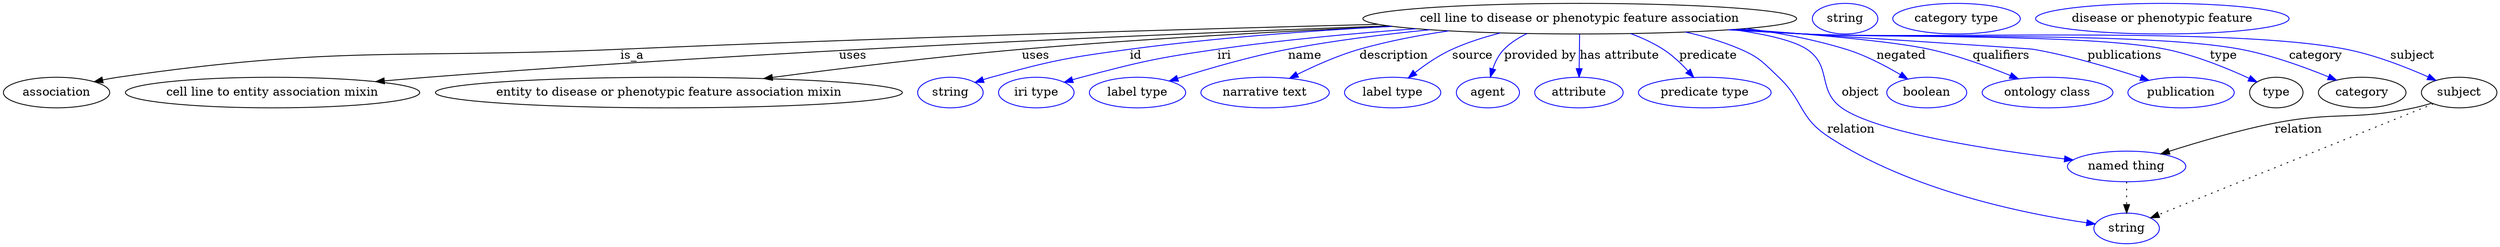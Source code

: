 digraph {
	graph [bb="0,0,2928.6,283"];
	node [label="\N"];
	"cell line to disease or phenotypic feature association"	[height=0.5,
		label="cell line to disease or phenotypic feature association",
		pos="1851.4,265",
		width=7.0771];
	association	[height=0.5,
		pos="62.394,178",
		width=1.7332];
	"cell line to disease or phenotypic feature association" -> association	[label=is_a,
		lp="738.39,221.5",
		pos="e,106.47,190.85 1614.4,258.34 1386.3,252.5 1031.7,242.35 724.39,229 461.57,217.58 393.69,234.12 133.39,196 127.91,195.2 122.22,194.17 \
116.57,193.02"];
	"cell line to entity association mixin"	[height=0.5,
		pos="315.39,178",
		width=4.8024];
	"cell line to disease or phenotypic feature association" -> "cell line to entity association mixin"	[label=uses,
		lp="997.89,221.5",
		pos="e,436.75,190.85 1626.2,256.53 1357.4,246.72 894.1,227.01 497.39,196 481,194.72 463.78,193.26 446.75,191.75"];
	"entity to disease or phenotypic feature association mixin"	[height=0.5,
		pos="780.39,178",
		width=7.6188];
	"cell line to disease or phenotypic feature association" -> "entity to disease or phenotypic feature association mixin"	[label=uses,
		lp="1211.9,221.5",
		pos="e,892.03,194.5 1631.4,255.92 1503.9,250.33 1340.4,241.59 1195.4,229 1096.4,220.4 984.57,206.7 901.96,195.81"];
	id	[color=blue,
		height=0.5,
		label=string,
		pos="1111.4,178",
		width=1.0652];
	"cell line to disease or phenotypic feature association" -> id	[color=blue,
		label=id,
		lp="1329.4,221.5",
		pos="e,1140.4,190 1630.7,255.99 1535.5,250.84 1423.2,242.48 1322.4,229 1249.1,219.2 1230.6,215.72 1159.4,196 1156.3,195.14 1153.1,194.18 \
1149.9,193.16",
		style=solid];
	iri	[color=blue,
		height=0.5,
		label="iri type",
		pos="1212.4,178",
		width=1.2277];
	"cell line to disease or phenotypic feature association" -> iri	[color=blue,
		label=iri,
		lp="1433.4,221.5",
		pos="e,1245.3,190.16 1659.2,253.18 1585.8,247.75 1501.5,239.94 1425.4,229 1353.5,218.67 1335.6,214.45 1265.4,196 1262,195.11 1258.5,194.14 \
1255.1,193.12",
		style=solid];
	name	[color=blue,
		height=0.5,
		label="label type",
		pos="1331.4,178",
		width=1.5707];
	"cell line to disease or phenotypic feature association" -> name	[color=blue,
		label=name,
		lp="1528.4,221.5",
		pos="e,1368.9,191.65 1675.2,251.93 1621.4,246.66 1562.2,239.26 1508.4,229 1463.7,220.47 1413.9,205.93 1378.5,194.72",
		style=solid];
	description	[color=blue,
		height=0.5,
		label="narrative text",
		pos="1481.4,178",
		width=2.0943];
	"cell line to disease or phenotypic feature association" -> description	[color=blue,
		label=description,
		lp="1632.9,221.5",
		pos="e,1510.2,194.76 1697.5,250.65 1662.6,245.57 1625.9,238.58 1592.4,229 1567.2,221.79 1540.4,209.83 1519.4,199.42",
		style=solid];
	source	[color=blue,
		height=0.5,
		label="label type",
		pos="1631.4,178",
		width=1.5707];
	"cell line to disease or phenotypic feature association" -> source	[color=blue,
		label=source,
		lp="1725.4,221.5",
		pos="e,1649.8,195.19 1757.9,248.15 1738.7,243.26 1719.1,236.99 1701.4,229 1685.9,222 1670.4,211.35 1657.9,201.67",
		style=solid];
	"provided by"	[color=blue,
		height=0.5,
		label=agent,
		pos="1743.4,178",
		width=1.0291];
	"cell line to disease or phenotypic feature association" -> "provided by"	[color=blue,
		label="provided by",
		lp="1804.9,221.5",
		pos="e,1746.3,196.21 1789.4,247.44 1779.5,242.71 1770,236.68 1762.4,229 1756.2,222.71 1752,214.18 1749.1,205.94",
		style=solid];
	"has attribute"	[color=blue,
		height=0.5,
		label=attribute,
		pos="1850.4,178",
		width=1.4443];
	"cell line to disease or phenotypic feature association" -> "has attribute"	[color=blue,
		label="has attribute",
		lp="1898.4,221.5",
		pos="e,1850.6,196.18 1851.2,246.8 1851.1,235.16 1850.9,219.55 1850.7,206.24",
		style=solid];
	predicate	[color=blue,
		height=0.5,
		label="predicate type",
		pos="1998.4,178",
		width=2.1665];
	"cell line to disease or phenotypic feature association" -> predicate	[color=blue,
		label=predicate,
		lp="2002.4,221.5",
		pos="e,1985.4,195.79 1911.2,247.5 1924.3,242.57 1937.8,236.45 1949.4,229 1960.2,222.11 1970.4,212.44 1978.6,203.44",
		style=solid];
	object	[color=blue,
		height=0.5,
		label="named thing",
		pos="2494.4,91",
		width=1.9318];
	"cell line to disease or phenotypic feature association" -> object	[color=blue,
		label=object,
		lp="2181.4,178",
		pos="e,2431.3,98.659 2030.9,252.18 2068.8,247.01 2102.3,239.61 2118.4,229 2148.2,209.38 2130.3,180.65 2159.4,160 2200.7,130.7 2335.7,\
110.26 2421.2,99.875",
		style=solid];
	relation	[color=blue,
		height=0.5,
		label=string,
		pos="2494.4,18",
		width=1.0652];
	"cell line to disease or phenotypic feature association" -> relation	[color=blue,
		label=relation,
		lp="2170.4,134.5",
		pos="e,2457.5,23.234 1975.5,249.27 1997.7,244.35 2020.1,237.77 2040.4,229 2063.2,219.16 2067.4,213.02 2085.4,196 2114.3,168.7 2109.3,\
149.1 2142.4,127 2239.2,62.351 2376.3,35.034 2447.5,24.646",
		style=solid];
	negated	[color=blue,
		height=0.5,
		label=boolean,
		pos="2259.4,178",
		width=1.2999];
	"cell line to disease or phenotypic feature association" -> negated	[color=blue,
		label=negated,
		lp="2229.4,221.5",
		pos="e,2237,193.87 2047.4,253.44 2086.7,248.16 2127.3,240.4 2164.4,229 2186.8,222.11 2210.2,209.88 2228.2,199.25",
		style=solid];
	qualifiers	[color=blue,
		height=0.5,
		label="ontology class",
		pos="2400.4,178",
		width=2.1304];
	"cell line to disease or phenotypic feature association" -> qualifiers	[color=blue,
		label=qualifiers,
		lp="2346.9,221.5",
		pos="e,2366.3,194.22 2039,252.78 2126.3,246.59 2220.2,238.28 2262.4,229 2294.9,221.86 2330.1,209.01 2356.8,198.13",
		style=solid];
	publications	[color=blue,
		height=0.5,
		label=publication,
		pos="2557.4,178",
		width=1.7332];
	"cell line to disease or phenotypic feature association" -> publications	[color=blue,
		label=publications,
		lp="2491.4,221.5",
		pos="e,2519.8,192.42 2032.8,252.32 2185.5,242.44 2380,229.78 2384.4,229 2427.7,221.41 2475.6,207.07 2510,195.69",
		style=solid];
	type	[height=0.5,
		pos="2669.4,178",
		width=0.86659];
	"cell line to disease or phenotypic feature association" -> type	[color=blue,
		label=type,
		lp="2607.4,221.5",
		pos="e,2646.6,190.48 2028.5,252.06 2057.5,250.26 2087.3,248.5 2115.4,247 2209.6,241.97 2446.9,247.62 2539.4,229 2574.1,222.01 2611.6,\
206.68 2637.3,194.83",
		style=solid];
	category	[height=0.5,
		pos="2770.4,178",
		width=1.4263];
	"cell line to disease or phenotypic feature association" -> category	[color=blue,
		label=category,
		lp="2715.9,221.5",
		pos="e,2740.2,192.58 2027.4,251.95 2056.8,250.14 2087,248.42 2115.4,247 2229.1,241.34 2515.5,250.03 2627.4,229 2663.3,222.24 2702.4,208.07 \
2730.7,196.53",
		style=solid];
	subject	[height=0.5,
		pos="2884.4,178",
		width=1.2277];
	"cell line to disease or phenotypic feature association" -> subject	[color=blue,
		label=subject,
		lp="2829.4,221.5",
		pos="e,2857.2,192.3 2026,251.87 2055.8,250.05 2086.5,248.34 2115.4,247 2256.6,240.46 2612.7,256.25 2751.4,229 2785.2,222.35 2821.8,208.05 \
2848,196.44",
		style=solid];
	object -> relation	[pos="e,2494.4,36.029 2494.4,72.813 2494.4,64.789 2494.4,55.047 2494.4,46.069",
		style=dotted];
	association_type	[color=blue,
		height=0.5,
		label=string,
		pos="2162.4,265",
		width=1.0652];
	association_category	[color=blue,
		height=0.5,
		label="category type",
		pos="2293.4,265",
		width=2.0762];
	subject -> object	[label=relation,
		lp="2696.4,134.5",
		pos="e,2534.7,105.69 2851.8,165.63 2844.8,163.5 2837.4,161.48 2830.4,160 2759.5,145.05 2739.5,156.05 2668.4,142 2626,133.62 2579,119.83 \
2544.5,108.85"];
	subject -> relation	[pos="e,2522.5,30.402 2854.1,164.73 2783.7,136.19 2608.9,65.387 2531.9,34.182",
		style=dotted];
	"cell line to disease or phenotypic feature association_subject"	[color=blue,
		height=0.5,
		label="disease or phenotypic feature",
		pos="2535.4,265",
		width=4.1344];
}
